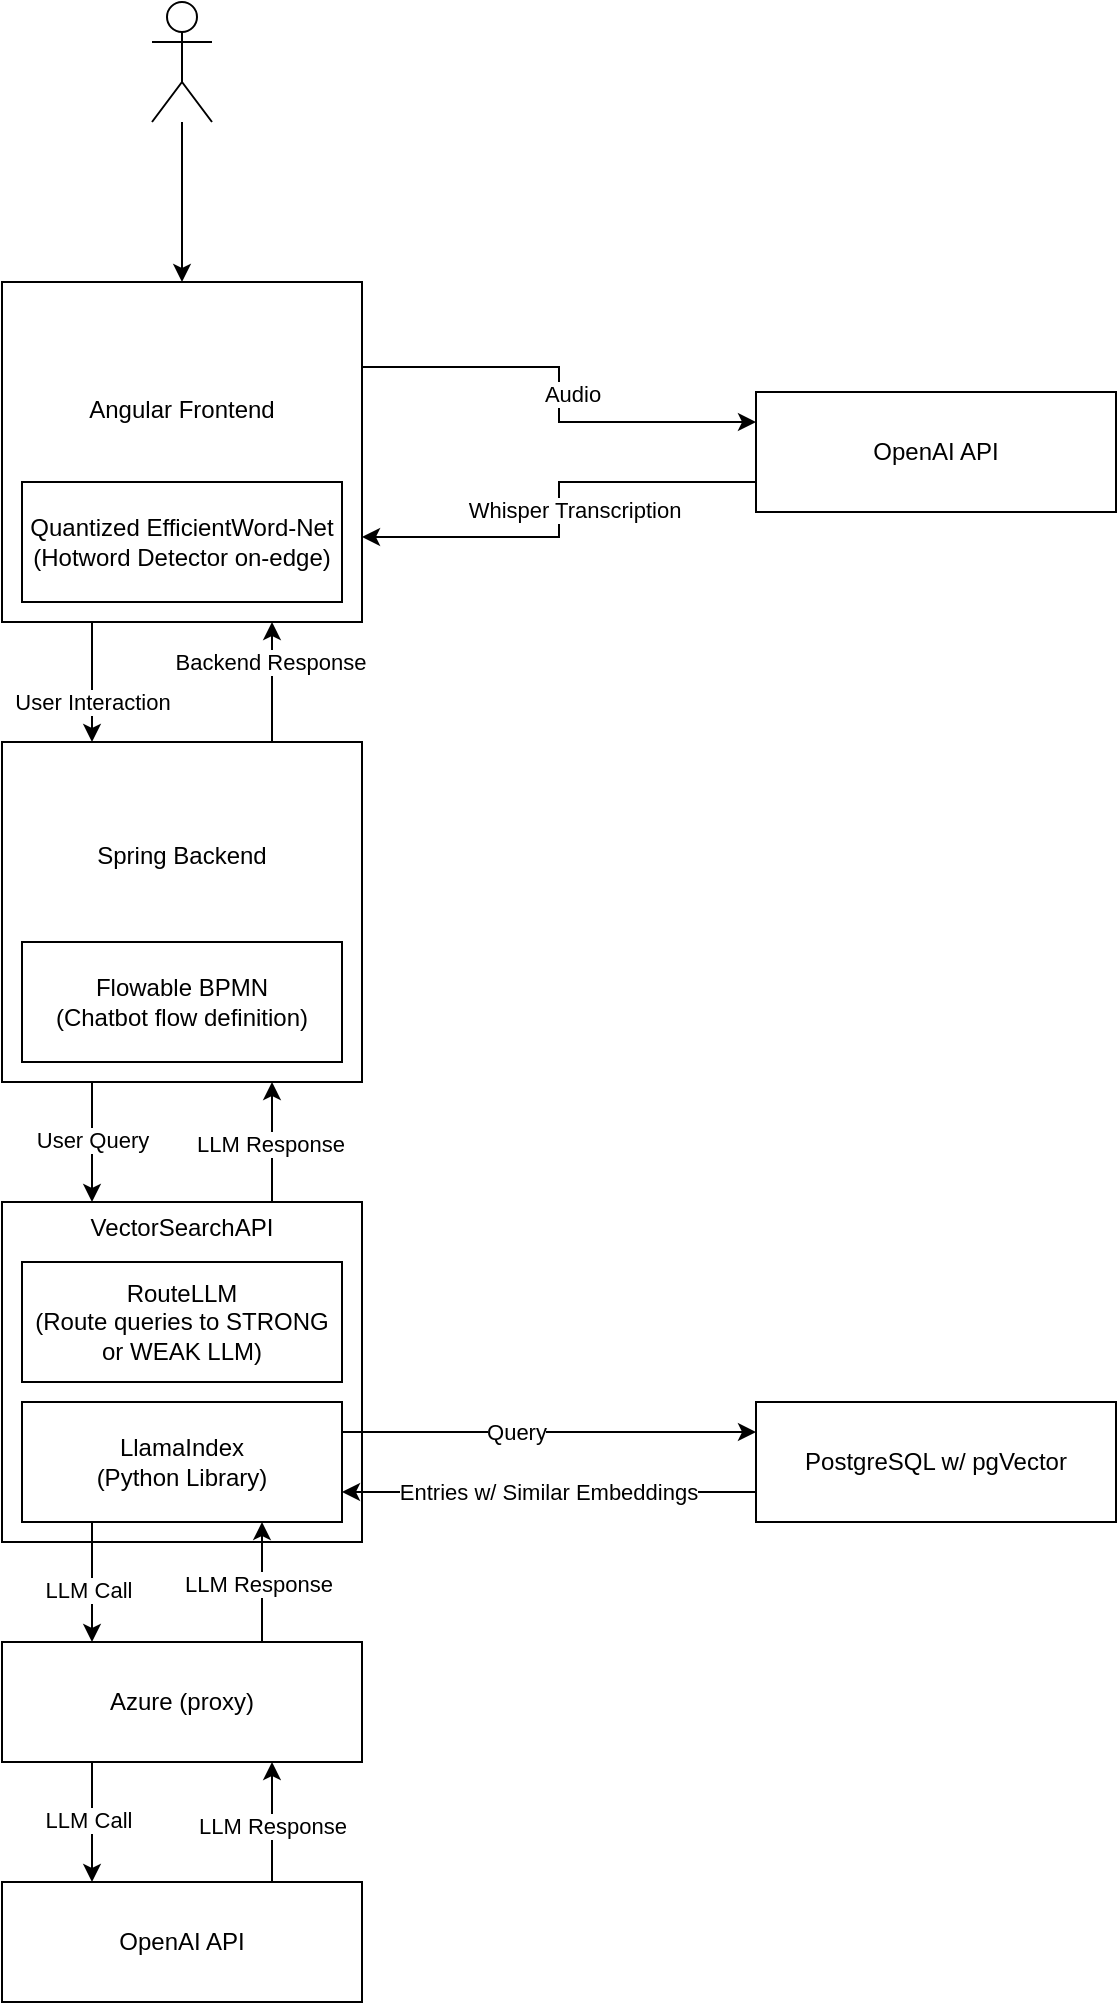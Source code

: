 <mxfile version="24.7.5">
  <diagram name="Page-1" id="7_sWOA-Nkuw_R_lDYfDC">
    <mxGraphModel dx="1050" dy="629" grid="1" gridSize="10" guides="1" tooltips="1" connect="1" arrows="1" fold="1" page="1" pageScale="1" pageWidth="1654" pageHeight="2336" math="0" shadow="0">
      <root>
        <mxCell id="0" />
        <mxCell id="1" parent="0" />
        <mxCell id="7IgqFhxAbZC78iLWSxpU-4" value="" style="group" parent="1" vertex="1" connectable="0">
          <mxGeometry x="549" y="750" width="180" height="170" as="geometry" />
        </mxCell>
        <mxCell id="7IgqFhxAbZC78iLWSxpU-2" value="VectorSearchAPI&lt;div&gt;&lt;br&gt;&lt;/div&gt;&lt;div&gt;&lt;br&gt;&lt;/div&gt;&lt;div&gt;&lt;br&gt;&lt;/div&gt;&lt;div&gt;&lt;br&gt;&lt;/div&gt;&lt;div&gt;&lt;br&gt;&lt;/div&gt;&lt;div&gt;&lt;br&gt;&lt;/div&gt;&lt;div&gt;&lt;br&gt;&lt;/div&gt;&lt;div&gt;&lt;br&gt;&lt;/div&gt;&lt;div&gt;&lt;br&gt;&lt;/div&gt;&lt;div&gt;&lt;br&gt;&lt;/div&gt;" style="rounded=0;whiteSpace=wrap;html=1;" parent="7IgqFhxAbZC78iLWSxpU-4" vertex="1">
          <mxGeometry width="180" height="170" as="geometry" />
        </mxCell>
        <mxCell id="7IgqFhxAbZC78iLWSxpU-3" value="LlamaIndex&lt;div&gt;(Python Library)&lt;/div&gt;" style="rounded=0;whiteSpace=wrap;html=1;" parent="7IgqFhxAbZC78iLWSxpU-4" vertex="1">
          <mxGeometry x="10" y="100" width="160" height="60" as="geometry" />
        </mxCell>
        <mxCell id="7IgqFhxAbZC78iLWSxpU-48" value="RouteLLM&lt;div&gt;(Route queries to STRONG or WEAK LLM)&lt;/div&gt;" style="rounded=0;whiteSpace=wrap;html=1;" parent="7IgqFhxAbZC78iLWSxpU-4" vertex="1">
          <mxGeometry x="10" y="30" width="160" height="60" as="geometry" />
        </mxCell>
        <mxCell id="7IgqFhxAbZC78iLWSxpU-9" style="edgeStyle=orthogonalEdgeStyle;rounded=0;orthogonalLoop=1;jettySize=auto;html=1;exitX=0.75;exitY=0;exitDx=0;exitDy=0;entryX=0.75;entryY=1;entryDx=0;entryDy=0;" parent="1" source="7IgqFhxAbZC78iLWSxpU-7" target="7IgqFhxAbZC78iLWSxpU-3" edge="1">
          <mxGeometry relative="1" as="geometry">
            <Array as="points">
              <mxPoint x="679" y="1000" />
            </Array>
          </mxGeometry>
        </mxCell>
        <mxCell id="7IgqFhxAbZC78iLWSxpU-31" value="LLM Response" style="edgeLabel;html=1;align=center;verticalAlign=middle;resizable=0;points=[];" parent="7IgqFhxAbZC78iLWSxpU-9" vertex="1" connectable="0">
          <mxGeometry x="0.508" y="2" relative="1" as="geometry">
            <mxPoint as="offset" />
          </mxGeometry>
        </mxCell>
        <mxCell id="7IgqFhxAbZC78iLWSxpU-17" style="edgeStyle=orthogonalEdgeStyle;rounded=0;orthogonalLoop=1;jettySize=auto;html=1;exitX=0.25;exitY=1;exitDx=0;exitDy=0;entryX=0.25;entryY=0;entryDx=0;entryDy=0;" parent="1" source="7IgqFhxAbZC78iLWSxpU-7" target="7IgqFhxAbZC78iLWSxpU-16" edge="1">
          <mxGeometry relative="1" as="geometry" />
        </mxCell>
        <mxCell id="7IgqFhxAbZC78iLWSxpU-32" value="LLM Call" style="edgeLabel;html=1;align=center;verticalAlign=middle;resizable=0;points=[];" parent="7IgqFhxAbZC78iLWSxpU-17" vertex="1" connectable="0">
          <mxGeometry x="-0.028" y="-2" relative="1" as="geometry">
            <mxPoint as="offset" />
          </mxGeometry>
        </mxCell>
        <mxCell id="7IgqFhxAbZC78iLWSxpU-7" value="Azure (proxy)" style="rounded=0;whiteSpace=wrap;html=1;" parent="1" vertex="1">
          <mxGeometry x="549" y="970" width="180" height="60" as="geometry" />
        </mxCell>
        <mxCell id="7IgqFhxAbZC78iLWSxpU-8" style="edgeStyle=orthogonalEdgeStyle;rounded=0;orthogonalLoop=1;jettySize=auto;html=1;exitX=0.25;exitY=1;exitDx=0;exitDy=0;entryX=0.25;entryY=0;entryDx=0;entryDy=0;" parent="1" source="7IgqFhxAbZC78iLWSxpU-3" target="7IgqFhxAbZC78iLWSxpU-7" edge="1">
          <mxGeometry relative="1" as="geometry">
            <Array as="points">
              <mxPoint x="594" y="910" />
            </Array>
          </mxGeometry>
        </mxCell>
        <mxCell id="7IgqFhxAbZC78iLWSxpU-30" value="LLM Call" style="edgeLabel;html=1;align=center;verticalAlign=middle;resizable=0;points=[];" parent="7IgqFhxAbZC78iLWSxpU-8" vertex="1" connectable="0">
          <mxGeometry x="0.179" y="-2" relative="1" as="geometry">
            <mxPoint as="offset" />
          </mxGeometry>
        </mxCell>
        <mxCell id="7IgqFhxAbZC78iLWSxpU-23" style="edgeStyle=orthogonalEdgeStyle;rounded=0;orthogonalLoop=1;jettySize=auto;html=1;exitX=1;exitY=0.25;exitDx=0;exitDy=0;entryX=0;entryY=0.25;entryDx=0;entryDy=0;" parent="1" source="7IgqFhxAbZC78iLWSxpU-10" target="7IgqFhxAbZC78iLWSxpU-22" edge="1">
          <mxGeometry relative="1" as="geometry" />
        </mxCell>
        <mxCell id="7IgqFhxAbZC78iLWSxpU-27" value="Audio" style="edgeLabel;html=1;align=center;verticalAlign=middle;resizable=0;points=[];" parent="7IgqFhxAbZC78iLWSxpU-23" vertex="1" connectable="0">
          <mxGeometry x="-0.027" y="4" relative="1" as="geometry">
            <mxPoint x="2" y="3" as="offset" />
          </mxGeometry>
        </mxCell>
        <mxCell id="7IgqFhxAbZC78iLWSxpU-14" value="" style="edgeStyle=orthogonalEdgeStyle;rounded=0;orthogonalLoop=1;jettySize=auto;html=1;" parent="1" source="7IgqFhxAbZC78iLWSxpU-13" target="7IgqFhxAbZC78iLWSxpU-10" edge="1">
          <mxGeometry relative="1" as="geometry" />
        </mxCell>
        <mxCell id="7IgqFhxAbZC78iLWSxpU-13" value="&lt;div&gt;&lt;br&gt;&lt;/div&gt;" style="shape=umlActor;verticalLabelPosition=bottom;verticalAlign=top;html=1;outlineConnect=0;" parent="1" vertex="1">
          <mxGeometry x="624" y="150" width="30" height="60" as="geometry" />
        </mxCell>
        <mxCell id="7IgqFhxAbZC78iLWSxpU-18" style="edgeStyle=orthogonalEdgeStyle;rounded=0;orthogonalLoop=1;jettySize=auto;html=1;exitX=0.75;exitY=0;exitDx=0;exitDy=0;entryX=0.75;entryY=1;entryDx=0;entryDy=0;" parent="1" source="7IgqFhxAbZC78iLWSxpU-16" target="7IgqFhxAbZC78iLWSxpU-7" edge="1">
          <mxGeometry relative="1" as="geometry" />
        </mxCell>
        <mxCell id="7IgqFhxAbZC78iLWSxpU-33" value="LLM Response" style="edgeLabel;html=1;align=center;verticalAlign=middle;resizable=0;points=[];" parent="7IgqFhxAbZC78iLWSxpU-18" vertex="1" connectable="0">
          <mxGeometry x="-0.059" relative="1" as="geometry">
            <mxPoint as="offset" />
          </mxGeometry>
        </mxCell>
        <mxCell id="7IgqFhxAbZC78iLWSxpU-16" value="OpenAI API" style="rounded=0;whiteSpace=wrap;html=1;" parent="1" vertex="1">
          <mxGeometry x="549" y="1090" width="180" height="60" as="geometry" />
        </mxCell>
        <mxCell id="7IgqFhxAbZC78iLWSxpU-21" style="edgeStyle=orthogonalEdgeStyle;rounded=0;orthogonalLoop=1;jettySize=auto;html=1;exitX=0;exitY=0.75;exitDx=0;exitDy=0;entryX=1;entryY=0.75;entryDx=0;entryDy=0;" parent="1" source="7IgqFhxAbZC78iLWSxpU-19" target="7IgqFhxAbZC78iLWSxpU-3" edge="1">
          <mxGeometry relative="1" as="geometry" />
        </mxCell>
        <mxCell id="7IgqFhxAbZC78iLWSxpU-29" value="Entries w/ Similar Embeddings" style="edgeLabel;html=1;align=center;verticalAlign=middle;resizable=0;points=[];" parent="7IgqFhxAbZC78iLWSxpU-21" vertex="1" connectable="0">
          <mxGeometry x="0.266" y="-1" relative="1" as="geometry">
            <mxPoint x="27" y="1" as="offset" />
          </mxGeometry>
        </mxCell>
        <mxCell id="7IgqFhxAbZC78iLWSxpU-19" value="PostgreSQL w/ pgVector" style="rounded=0;whiteSpace=wrap;html=1;" parent="1" vertex="1">
          <mxGeometry x="926" y="850" width="180" height="60" as="geometry" />
        </mxCell>
        <mxCell id="7IgqFhxAbZC78iLWSxpU-20" style="edgeStyle=orthogonalEdgeStyle;rounded=0;orthogonalLoop=1;jettySize=auto;html=1;exitX=1;exitY=0.25;exitDx=0;exitDy=0;entryX=0;entryY=0.25;entryDx=0;entryDy=0;" parent="1" source="7IgqFhxAbZC78iLWSxpU-3" target="7IgqFhxAbZC78iLWSxpU-19" edge="1">
          <mxGeometry relative="1" as="geometry" />
        </mxCell>
        <mxCell id="7IgqFhxAbZC78iLWSxpU-28" value="Query" style="edgeLabel;html=1;align=center;verticalAlign=middle;resizable=0;points=[];" parent="7IgqFhxAbZC78iLWSxpU-20" vertex="1" connectable="0">
          <mxGeometry x="-0.164" y="1" relative="1" as="geometry">
            <mxPoint y="1" as="offset" />
          </mxGeometry>
        </mxCell>
        <mxCell id="7IgqFhxAbZC78iLWSxpU-24" style="edgeStyle=orthogonalEdgeStyle;rounded=0;orthogonalLoop=1;jettySize=auto;html=1;exitX=0;exitY=0.75;exitDx=0;exitDy=0;entryX=1;entryY=0.75;entryDx=0;entryDy=0;" parent="1" source="7IgqFhxAbZC78iLWSxpU-22" target="7IgqFhxAbZC78iLWSxpU-10" edge="1">
          <mxGeometry relative="1" as="geometry" />
        </mxCell>
        <mxCell id="7IgqFhxAbZC78iLWSxpU-26" value="Whisper Transcription" style="edgeLabel;html=1;align=center;verticalAlign=middle;resizable=0;points=[];" parent="7IgqFhxAbZC78iLWSxpU-24" vertex="1" connectable="0">
          <mxGeometry x="-0.006" y="-2" relative="1" as="geometry">
            <mxPoint x="9" y="1" as="offset" />
          </mxGeometry>
        </mxCell>
        <mxCell id="7IgqFhxAbZC78iLWSxpU-22" value="OpenAI API" style="rounded=0;whiteSpace=wrap;html=1;" parent="1" vertex="1">
          <mxGeometry x="926" y="345" width="180" height="60" as="geometry" />
        </mxCell>
        <mxCell id="7IgqFhxAbZC78iLWSxpU-36" value="" style="group" parent="1" vertex="1" connectable="0">
          <mxGeometry x="549" y="290" width="180" height="170" as="geometry" />
        </mxCell>
        <mxCell id="7IgqFhxAbZC78iLWSxpU-10" value="Angular Frontend&lt;div&gt;&lt;br&gt;&lt;/div&gt;&lt;div&gt;&lt;br&gt;&lt;/div&gt;&lt;div&gt;&lt;br&gt;&lt;/div&gt;" style="rounded=0;whiteSpace=wrap;html=1;" parent="7IgqFhxAbZC78iLWSxpU-36" vertex="1">
          <mxGeometry width="180" height="170" as="geometry" />
        </mxCell>
        <mxCell id="7IgqFhxAbZC78iLWSxpU-35" value="Quantized EfficientWord-Net&lt;div&gt;(Hotword Detector on-edge)&lt;/div&gt;" style="rounded=0;whiteSpace=wrap;html=1;" parent="7IgqFhxAbZC78iLWSxpU-36" vertex="1">
          <mxGeometry x="10" y="100" width="160" height="60" as="geometry" />
        </mxCell>
        <mxCell id="7IgqFhxAbZC78iLWSxpU-39" style="edgeStyle=orthogonalEdgeStyle;rounded=0;orthogonalLoop=1;jettySize=auto;html=1;exitX=0.75;exitY=0;exitDx=0;exitDy=0;entryX=0.75;entryY=1;entryDx=0;entryDy=0;" parent="1" source="7IgqFhxAbZC78iLWSxpU-37" target="7IgqFhxAbZC78iLWSxpU-10" edge="1">
          <mxGeometry relative="1" as="geometry" />
        </mxCell>
        <mxCell id="7IgqFhxAbZC78iLWSxpU-43" value="Backend Response" style="edgeLabel;html=1;align=center;verticalAlign=middle;resizable=0;points=[];" parent="7IgqFhxAbZC78iLWSxpU-39" vertex="1" connectable="0">
          <mxGeometry x="-0.172" y="1" relative="1" as="geometry">
            <mxPoint y="-15" as="offset" />
          </mxGeometry>
        </mxCell>
        <mxCell id="7IgqFhxAbZC78iLWSxpU-40" style="edgeStyle=orthogonalEdgeStyle;rounded=0;orthogonalLoop=1;jettySize=auto;html=1;exitX=0.25;exitY=1;exitDx=0;exitDy=0;entryX=0.25;entryY=0;entryDx=0;entryDy=0;" parent="1" source="7IgqFhxAbZC78iLWSxpU-37" target="7IgqFhxAbZC78iLWSxpU-2" edge="1">
          <mxGeometry relative="1" as="geometry" />
        </mxCell>
        <mxCell id="7IgqFhxAbZC78iLWSxpU-46" value="User Query" style="edgeLabel;html=1;align=center;verticalAlign=middle;resizable=0;points=[];" parent="7IgqFhxAbZC78iLWSxpU-40" vertex="1" connectable="0">
          <mxGeometry x="-0.044" relative="1" as="geometry">
            <mxPoint as="offset" />
          </mxGeometry>
        </mxCell>
        <mxCell id="7IgqFhxAbZC78iLWSxpU-38" style="edgeStyle=orthogonalEdgeStyle;rounded=0;orthogonalLoop=1;jettySize=auto;html=1;exitX=0.25;exitY=1;exitDx=0;exitDy=0;entryX=0.25;entryY=0;entryDx=0;entryDy=0;" parent="1" source="7IgqFhxAbZC78iLWSxpU-10" target="7IgqFhxAbZC78iLWSxpU-37" edge="1">
          <mxGeometry relative="1" as="geometry" />
        </mxCell>
        <mxCell id="7IgqFhxAbZC78iLWSxpU-42" value="User Interaction" style="edgeLabel;html=1;align=center;verticalAlign=middle;resizable=0;points=[];" parent="7IgqFhxAbZC78iLWSxpU-38" vertex="1" connectable="0">
          <mxGeometry x="0.153" relative="1" as="geometry">
            <mxPoint y="5" as="offset" />
          </mxGeometry>
        </mxCell>
        <mxCell id="7IgqFhxAbZC78iLWSxpU-41" style="edgeStyle=orthogonalEdgeStyle;rounded=0;orthogonalLoop=1;jettySize=auto;html=1;exitX=0.75;exitY=0;exitDx=0;exitDy=0;entryX=0.75;entryY=1;entryDx=0;entryDy=0;" parent="1" source="7IgqFhxAbZC78iLWSxpU-2" target="7IgqFhxAbZC78iLWSxpU-37" edge="1">
          <mxGeometry relative="1" as="geometry" />
        </mxCell>
        <mxCell id="7IgqFhxAbZC78iLWSxpU-47" value="LLM Response" style="edgeLabel;html=1;align=center;verticalAlign=middle;resizable=0;points=[];" parent="7IgqFhxAbZC78iLWSxpU-41" vertex="1" connectable="0">
          <mxGeometry x="-0.011" y="1" relative="1" as="geometry">
            <mxPoint as="offset" />
          </mxGeometry>
        </mxCell>
        <mxCell id="7IgqFhxAbZC78iLWSxpU-45" value="" style="group" parent="1" vertex="1" connectable="0">
          <mxGeometry x="549" y="520" width="180" height="170" as="geometry" />
        </mxCell>
        <mxCell id="7IgqFhxAbZC78iLWSxpU-37" value="&lt;div&gt;Spring Backend&lt;/div&gt;&lt;div&gt;&lt;br&gt;&lt;/div&gt;&lt;div&gt;&lt;br&gt;&lt;/div&gt;&lt;div&gt;&lt;br&gt;&lt;/div&gt;&lt;div&gt;&lt;br&gt;&lt;/div&gt;" style="rounded=0;whiteSpace=wrap;html=1;" parent="7IgqFhxAbZC78iLWSxpU-45" vertex="1">
          <mxGeometry width="180" height="170" as="geometry" />
        </mxCell>
        <mxCell id="7IgqFhxAbZC78iLWSxpU-44" value="Flowable BPMN&lt;div&gt;(Chatbot flow definition)&lt;/div&gt;" style="rounded=0;whiteSpace=wrap;html=1;" parent="7IgqFhxAbZC78iLWSxpU-45" vertex="1">
          <mxGeometry x="10" y="100" width="160" height="60" as="geometry" />
        </mxCell>
      </root>
    </mxGraphModel>
  </diagram>
</mxfile>
